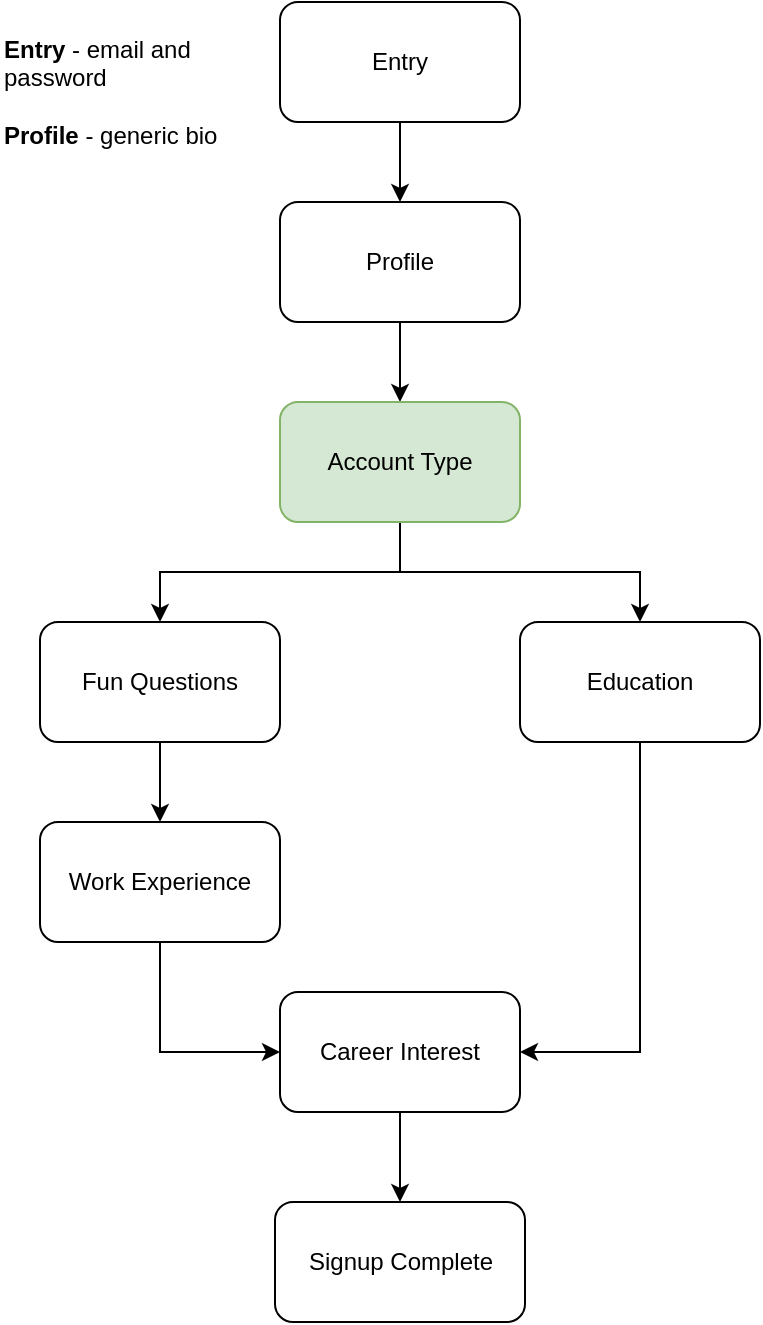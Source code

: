 <mxfile version="24.8.4">
  <diagram name="Signup Flow" id="0">
    <mxGraphModel dx="1733" dy="991" grid="1" gridSize="10" guides="1" tooltips="1" connect="1" arrows="1" fold="1" page="1" pageScale="1" pageWidth="827" pageHeight="1169" math="0" shadow="0">
      <root>
        <mxCell id="0" />
        <mxCell id="1" parent="0" />
        <mxCell id="-osUkOKoSwC1BOyOO0oU-19" style="edgeStyle=orthogonalEdgeStyle;rounded=0;orthogonalLoop=1;jettySize=auto;html=1;entryX=0.5;entryY=0;entryDx=0;entryDy=0;" edge="1" parent="1" source="2" target="3">
          <mxGeometry relative="1" as="geometry" />
        </mxCell>
        <mxCell id="2" value="Entry" style="rounded=1;whiteSpace=wrap;html=1;" parent="1" vertex="1">
          <mxGeometry x="180" y="40" width="120" height="60" as="geometry" />
        </mxCell>
        <mxCell id="-osUkOKoSwC1BOyOO0oU-20" style="edgeStyle=orthogonalEdgeStyle;rounded=0;orthogonalLoop=1;jettySize=auto;html=1;entryX=0.5;entryY=0;entryDx=0;entryDy=0;" edge="1" parent="1" source="3" target="-osUkOKoSwC1BOyOO0oU-17">
          <mxGeometry relative="1" as="geometry" />
        </mxCell>
        <mxCell id="3" value="Profile" style="rounded=1;whiteSpace=wrap;html=1;" parent="1" vertex="1">
          <mxGeometry x="180" y="140" width="120" height="60" as="geometry" />
        </mxCell>
        <mxCell id="-osUkOKoSwC1BOyOO0oU-23" value="" style="edgeStyle=orthogonalEdgeStyle;rounded=0;orthogonalLoop=1;jettySize=auto;html=1;" edge="1" parent="1" source="4" target="5">
          <mxGeometry relative="1" as="geometry" />
        </mxCell>
        <mxCell id="4" value="Fun Questions" style="rounded=1;whiteSpace=wrap;html=1;" parent="1" vertex="1">
          <mxGeometry x="60" y="350" width="120" height="60" as="geometry" />
        </mxCell>
        <mxCell id="-osUkOKoSwC1BOyOO0oU-24" style="edgeStyle=orthogonalEdgeStyle;rounded=0;orthogonalLoop=1;jettySize=auto;html=1;entryX=0;entryY=0.5;entryDx=0;entryDy=0;" edge="1" parent="1" source="5" target="7">
          <mxGeometry relative="1" as="geometry" />
        </mxCell>
        <mxCell id="5" value="Work Experience" style="rounded=1;whiteSpace=wrap;html=1;" parent="1" vertex="1">
          <mxGeometry x="60" y="450" width="120" height="60" as="geometry" />
        </mxCell>
        <mxCell id="-osUkOKoSwC1BOyOO0oU-25" style="edgeStyle=orthogonalEdgeStyle;rounded=0;orthogonalLoop=1;jettySize=auto;html=1;entryX=1;entryY=0.5;entryDx=0;entryDy=0;" edge="1" parent="1" source="6" target="7">
          <mxGeometry relative="1" as="geometry" />
        </mxCell>
        <mxCell id="6" value="Education" style="rounded=1;whiteSpace=wrap;html=1;" parent="1" vertex="1">
          <mxGeometry x="300" y="350" width="120" height="60" as="geometry" />
        </mxCell>
        <mxCell id="-osUkOKoSwC1BOyOO0oU-26" style="edgeStyle=orthogonalEdgeStyle;rounded=0;orthogonalLoop=1;jettySize=auto;html=1;" edge="1" parent="1" source="7" target="8">
          <mxGeometry relative="1" as="geometry" />
        </mxCell>
        <mxCell id="7" value="Career Interest" style="rounded=1;whiteSpace=wrap;html=1;" parent="1" vertex="1">
          <mxGeometry x="180" y="535" width="120" height="60" as="geometry" />
        </mxCell>
        <mxCell id="8" value="Signup Complete" style="rounded=1;whiteSpace=wrap;html=1;" parent="1" vertex="1">
          <mxGeometry x="177.5" y="640" width="125" height="60" as="geometry" />
        </mxCell>
        <mxCell id="-osUkOKoSwC1BOyOO0oU-21" style="edgeStyle=orthogonalEdgeStyle;rounded=0;orthogonalLoop=1;jettySize=auto;html=1;" edge="1" parent="1" source="-osUkOKoSwC1BOyOO0oU-17" target="4">
          <mxGeometry relative="1" as="geometry" />
        </mxCell>
        <mxCell id="-osUkOKoSwC1BOyOO0oU-22" style="edgeStyle=orthogonalEdgeStyle;rounded=0;orthogonalLoop=1;jettySize=auto;html=1;entryX=0.5;entryY=0;entryDx=0;entryDy=0;" edge="1" parent="1" source="-osUkOKoSwC1BOyOO0oU-17" target="6">
          <mxGeometry relative="1" as="geometry" />
        </mxCell>
        <mxCell id="-osUkOKoSwC1BOyOO0oU-17" value="Account Type" style="rounded=1;whiteSpace=wrap;html=1;fillColor=#d5e8d4;strokeColor=#82b366;" vertex="1" parent="1">
          <mxGeometry x="180" y="240" width="120" height="60" as="geometry" />
        </mxCell>
        <mxCell id="-osUkOKoSwC1BOyOO0oU-18" value="&lt;div&gt;&lt;b&gt;Entry &lt;/b&gt;- email and&amp;nbsp;&lt;/div&gt;&lt;div&gt;password&lt;/div&gt;&lt;div&gt;&lt;br&gt;&lt;/div&gt;&lt;div&gt;&lt;b&gt;Profile &lt;/b&gt;- generic bio&lt;/div&gt;&lt;div&gt;&lt;br&gt;&lt;/div&gt;" style="text;html=1;whiteSpace=wrap;overflow=hidden;rounded=0;" vertex="1" parent="1">
          <mxGeometry x="40" y="50" width="130" height="80" as="geometry" />
        </mxCell>
      </root>
    </mxGraphModel>
  </diagram>
</mxfile>

